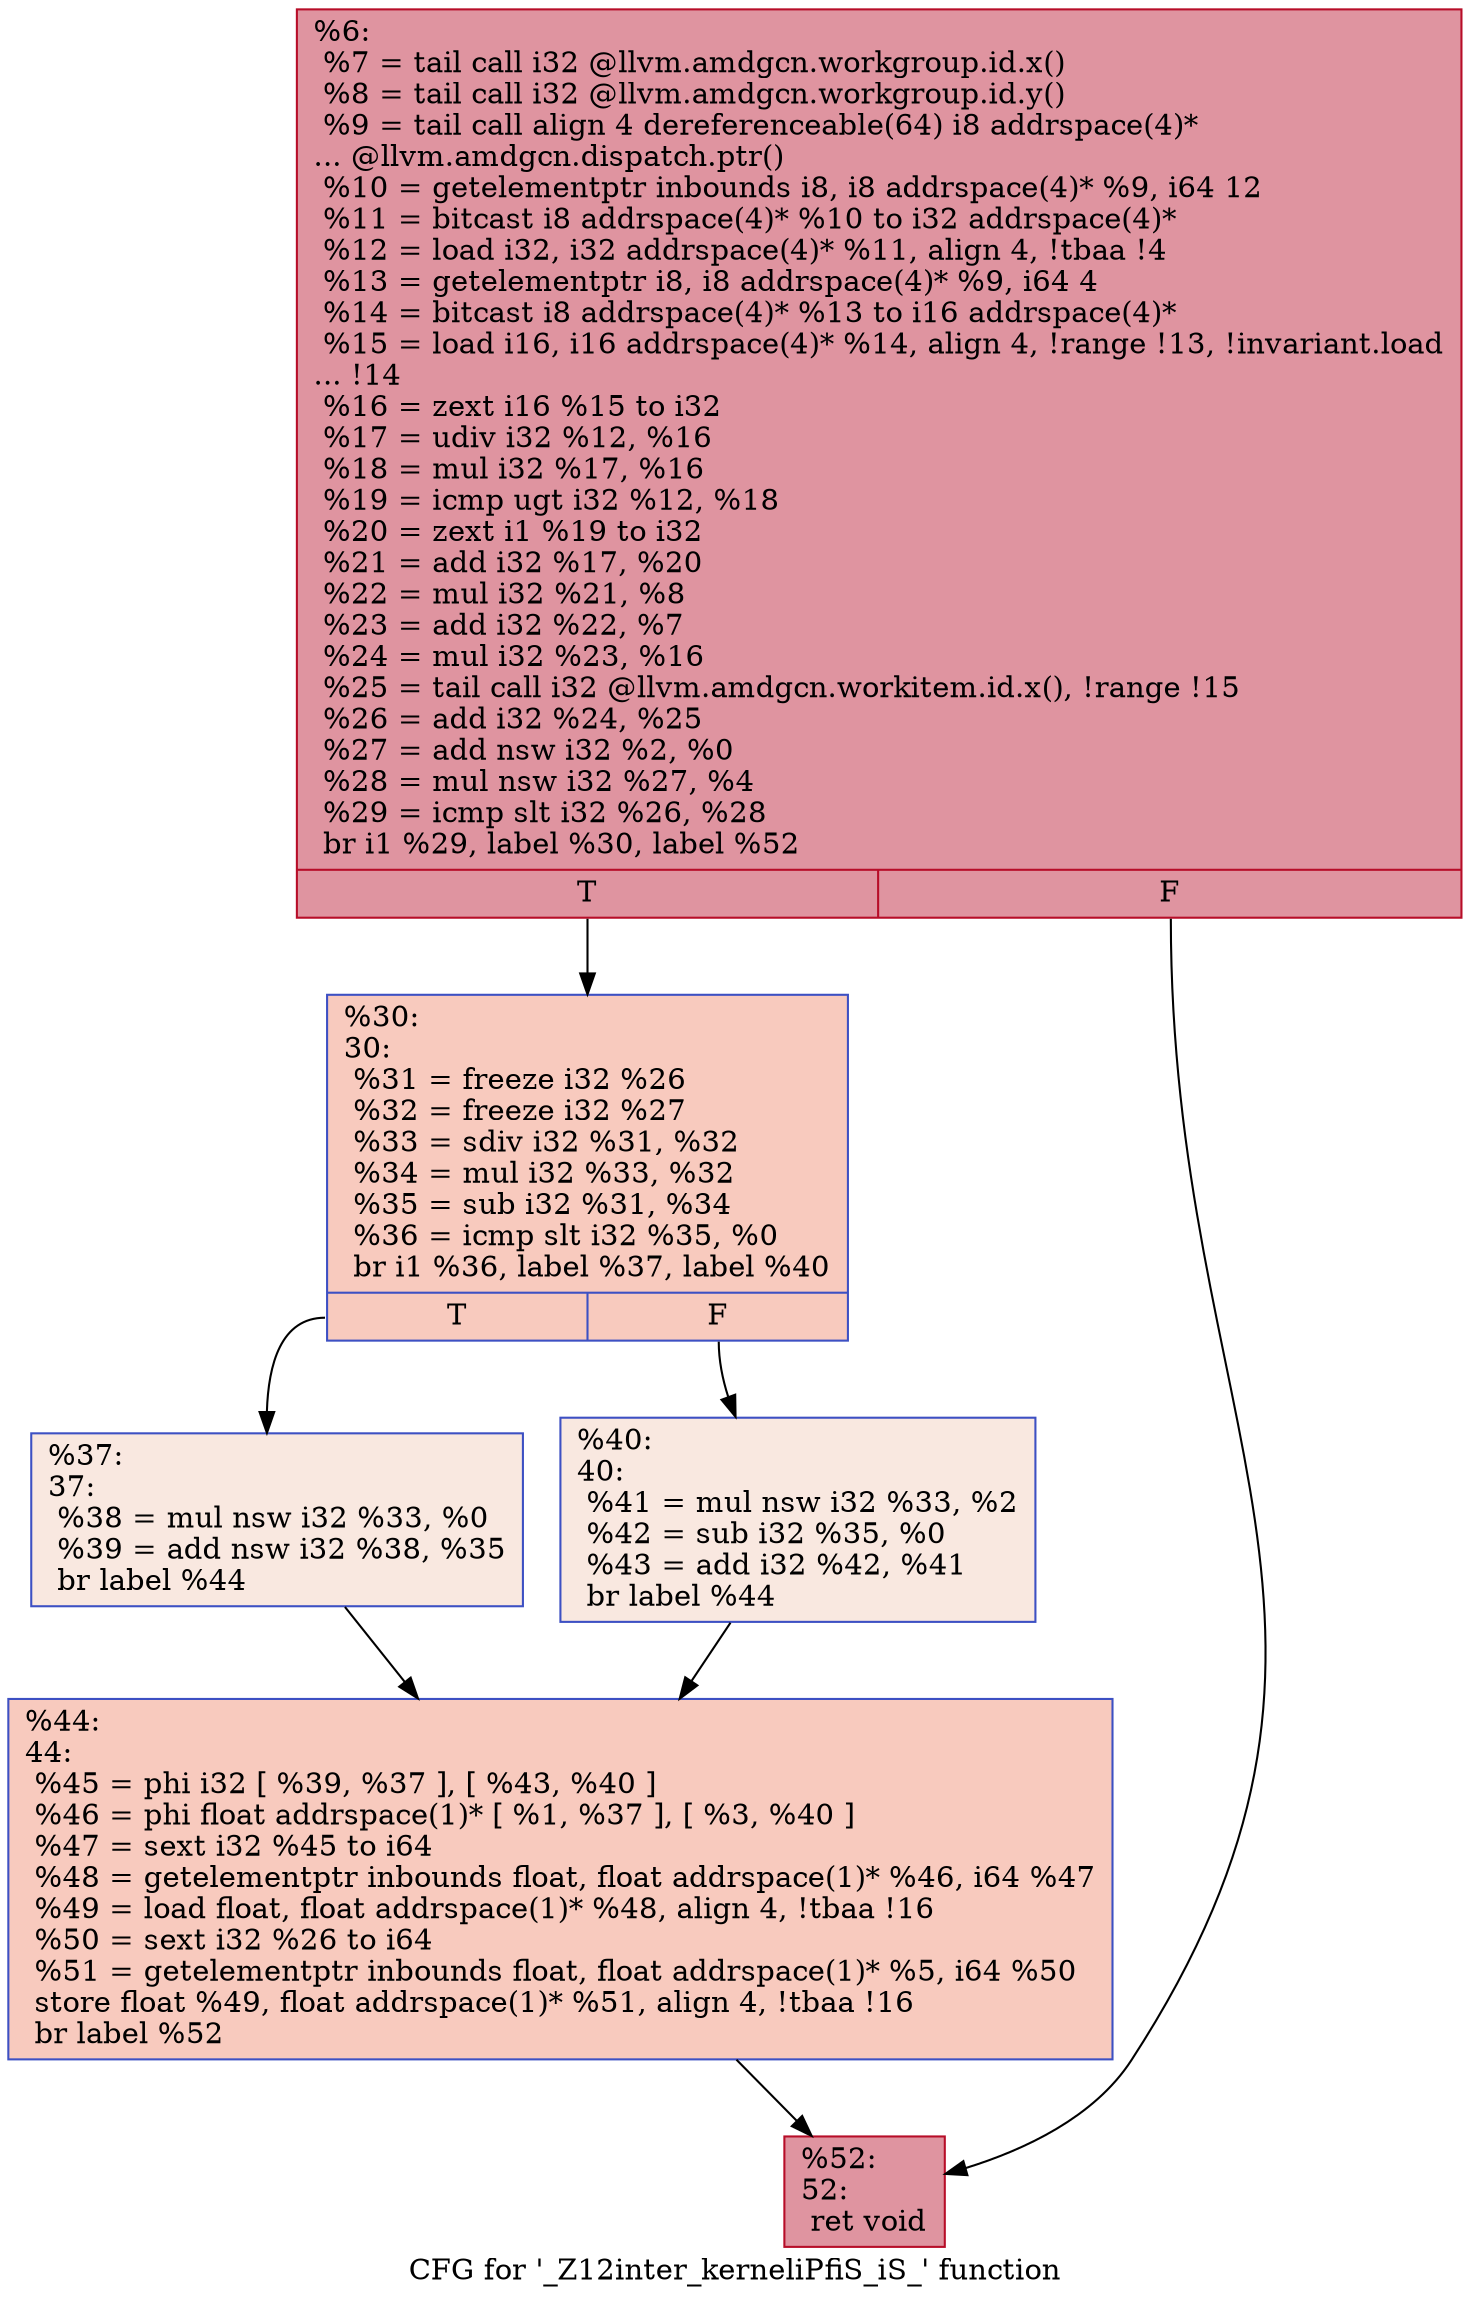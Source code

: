 digraph "CFG for '_Z12inter_kerneliPfiS_iS_' function" {
	label="CFG for '_Z12inter_kerneliPfiS_iS_' function";

	Node0x63547e0 [shape=record,color="#b70d28ff", style=filled, fillcolor="#b70d2870",label="{%6:\l  %7 = tail call i32 @llvm.amdgcn.workgroup.id.x()\l  %8 = tail call i32 @llvm.amdgcn.workgroup.id.y()\l  %9 = tail call align 4 dereferenceable(64) i8 addrspace(4)*\l... @llvm.amdgcn.dispatch.ptr()\l  %10 = getelementptr inbounds i8, i8 addrspace(4)* %9, i64 12\l  %11 = bitcast i8 addrspace(4)* %10 to i32 addrspace(4)*\l  %12 = load i32, i32 addrspace(4)* %11, align 4, !tbaa !4\l  %13 = getelementptr i8, i8 addrspace(4)* %9, i64 4\l  %14 = bitcast i8 addrspace(4)* %13 to i16 addrspace(4)*\l  %15 = load i16, i16 addrspace(4)* %14, align 4, !range !13, !invariant.load\l... !14\l  %16 = zext i16 %15 to i32\l  %17 = udiv i32 %12, %16\l  %18 = mul i32 %17, %16\l  %19 = icmp ugt i32 %12, %18\l  %20 = zext i1 %19 to i32\l  %21 = add i32 %17, %20\l  %22 = mul i32 %21, %8\l  %23 = add i32 %22, %7\l  %24 = mul i32 %23, %16\l  %25 = tail call i32 @llvm.amdgcn.workitem.id.x(), !range !15\l  %26 = add i32 %24, %25\l  %27 = add nsw i32 %2, %0\l  %28 = mul nsw i32 %27, %4\l  %29 = icmp slt i32 %26, %28\l  br i1 %29, label %30, label %52\l|{<s0>T|<s1>F}}"];
	Node0x63547e0:s0 -> Node0x6357110;
	Node0x63547e0:s1 -> Node0x63571a0;
	Node0x6357110 [shape=record,color="#3d50c3ff", style=filled, fillcolor="#ef886b70",label="{%30:\l30:                                               \l  %31 = freeze i32 %26\l  %32 = freeze i32 %27\l  %33 = sdiv i32 %31, %32\l  %34 = mul i32 %33, %32\l  %35 = sub i32 %31, %34\l  %36 = icmp slt i32 %35, %0\l  br i1 %36, label %37, label %40\l|{<s0>T|<s1>F}}"];
	Node0x6357110:s0 -> Node0x6356760;
	Node0x6357110:s1 -> Node0x6357780;
	Node0x6356760 [shape=record,color="#3d50c3ff", style=filled, fillcolor="#f1ccb870",label="{%37:\l37:                                               \l  %38 = mul nsw i32 %33, %0\l  %39 = add nsw i32 %38, %35\l  br label %44\l}"];
	Node0x6356760 -> Node0x63579e0;
	Node0x6357780 [shape=record,color="#3d50c3ff", style=filled, fillcolor="#f1ccb870",label="{%40:\l40:                                               \l  %41 = mul nsw i32 %33, %2\l  %42 = sub i32 %35, %0\l  %43 = add i32 %42, %41\l  br label %44\l}"];
	Node0x6357780 -> Node0x63579e0;
	Node0x63579e0 [shape=record,color="#3d50c3ff", style=filled, fillcolor="#ef886b70",label="{%44:\l44:                                               \l  %45 = phi i32 [ %39, %37 ], [ %43, %40 ]\l  %46 = phi float addrspace(1)* [ %1, %37 ], [ %3, %40 ]\l  %47 = sext i32 %45 to i64\l  %48 = getelementptr inbounds float, float addrspace(1)* %46, i64 %47\l  %49 = load float, float addrspace(1)* %48, align 4, !tbaa !16\l  %50 = sext i32 %26 to i64\l  %51 = getelementptr inbounds float, float addrspace(1)* %5, i64 %50\l  store float %49, float addrspace(1)* %51, align 4, !tbaa !16\l  br label %52\l}"];
	Node0x63579e0 -> Node0x63571a0;
	Node0x63571a0 [shape=record,color="#b70d28ff", style=filled, fillcolor="#b70d2870",label="{%52:\l52:                                               \l  ret void\l}"];
}
